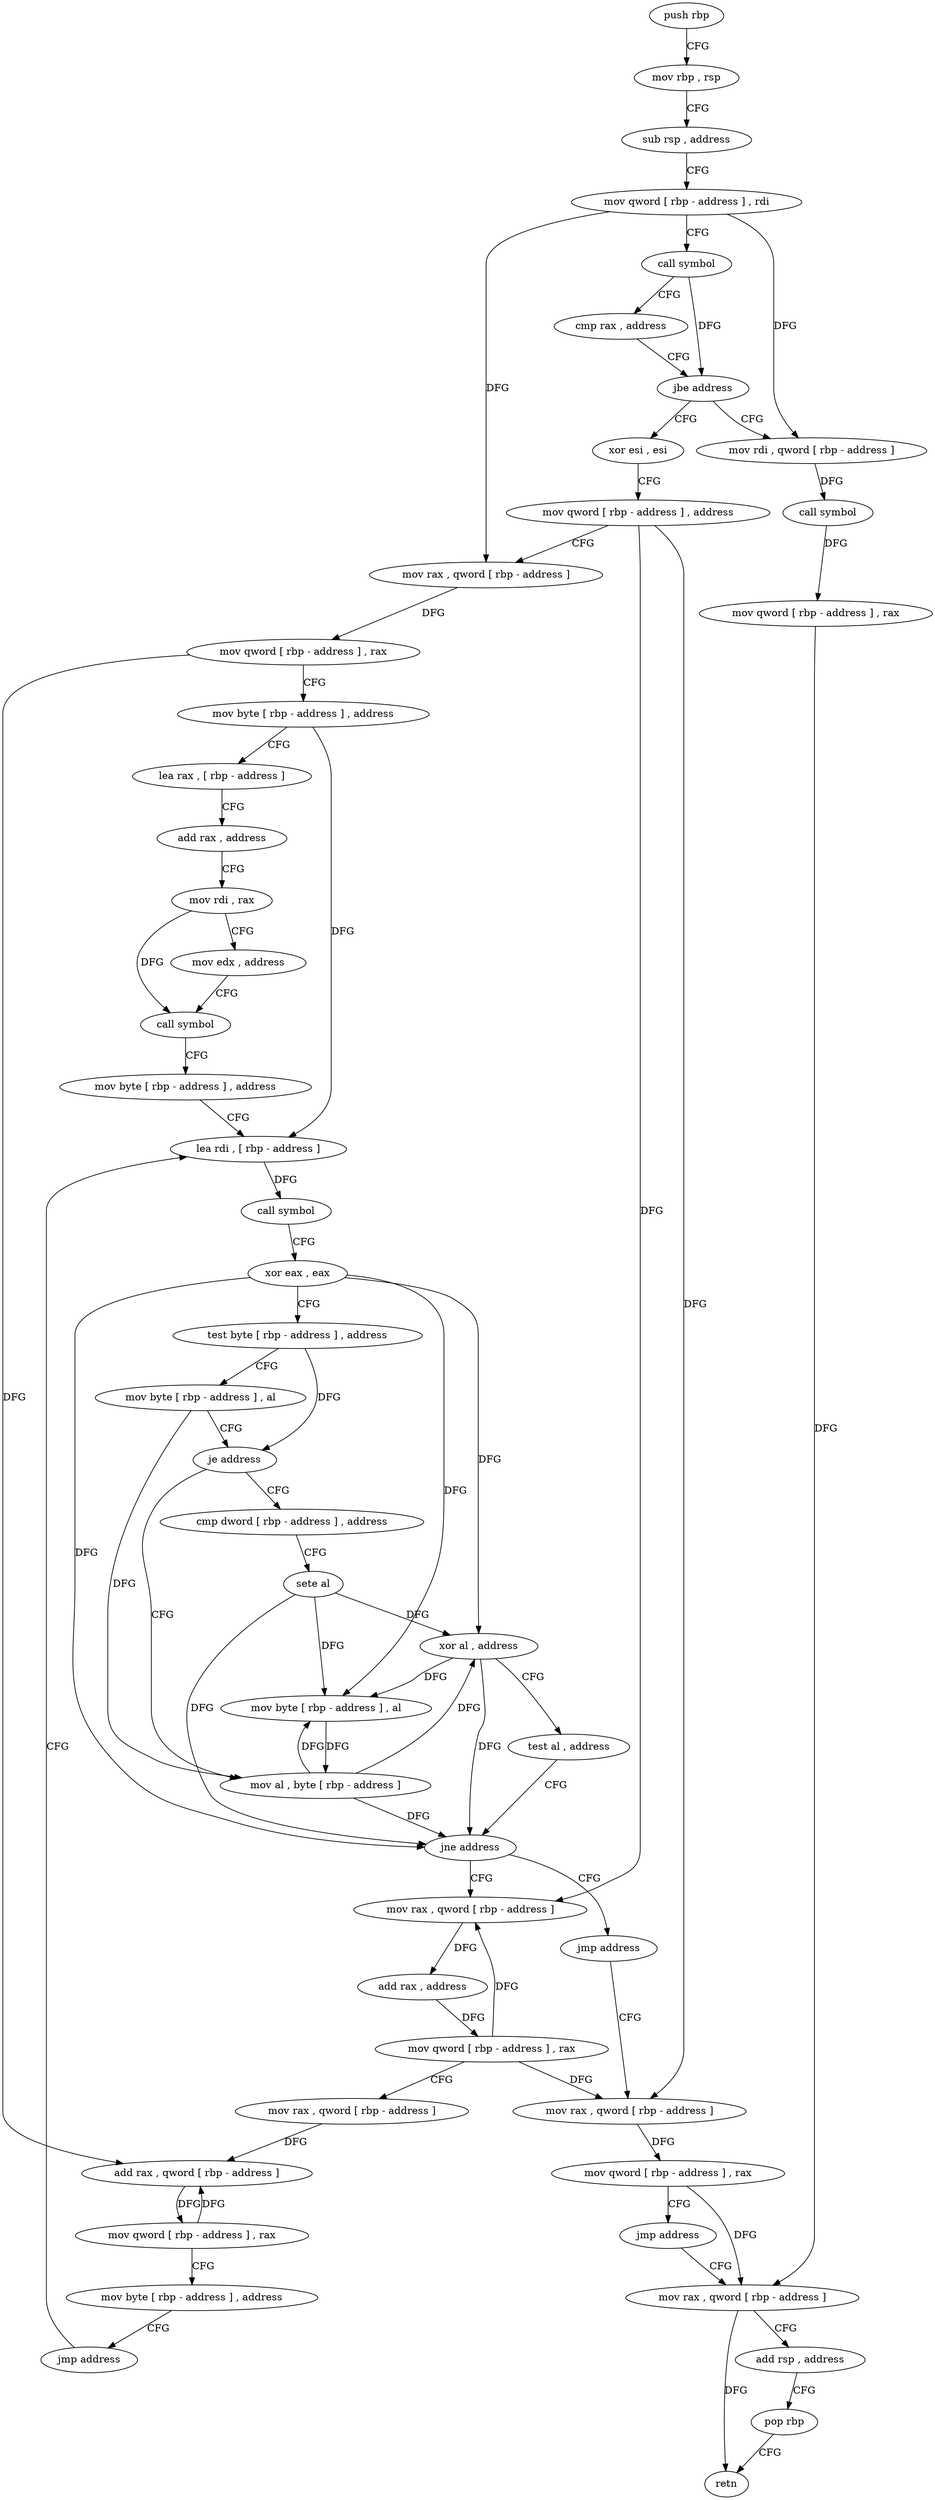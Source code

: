 digraph "func" {
"4276032" [label = "push rbp" ]
"4276033" [label = "mov rbp , rsp" ]
"4276036" [label = "sub rsp , address" ]
"4276040" [label = "mov qword [ rbp - address ] , rdi" ]
"4276044" [label = "call symbol" ]
"4276049" [label = "cmp rax , address" ]
"4276053" [label = "jbe address" ]
"4276208" [label = "mov rdi , qword [ rbp - address ]" ]
"4276059" [label = "xor esi , esi" ]
"4276212" [label = "call symbol" ]
"4276217" [label = "mov qword [ rbp - address ] , rax" ]
"4276221" [label = "mov rax , qword [ rbp - address ]" ]
"4276061" [label = "mov qword [ rbp - address ] , address" ]
"4276069" [label = "mov rax , qword [ rbp - address ]" ]
"4276073" [label = "mov qword [ rbp - address ] , rax" ]
"4276077" [label = "mov byte [ rbp - address ] , address" ]
"4276081" [label = "lea rax , [ rbp - address ]" ]
"4276085" [label = "add rax , address" ]
"4276091" [label = "mov rdi , rax" ]
"4276094" [label = "mov edx , address" ]
"4276099" [label = "call symbol" ]
"4276104" [label = "mov byte [ rbp - address ] , address" ]
"4276108" [label = "lea rdi , [ rbp - address ]" ]
"4276142" [label = "mov al , byte [ rbp - address ]" ]
"4276145" [label = "xor al , address" ]
"4276147" [label = "test al , address" ]
"4276149" [label = "jne address" ]
"4276160" [label = "mov rax , qword [ rbp - address ]" ]
"4276155" [label = "jmp address" ]
"4276132" [label = "cmp dword [ rbp - address ] , address" ]
"4276136" [label = "sete al" ]
"4276139" [label = "mov byte [ rbp - address ] , al" ]
"4276164" [label = "add rax , address" ]
"4276170" [label = "mov qword [ rbp - address ] , rax" ]
"4276174" [label = "mov rax , qword [ rbp - address ]" ]
"4276178" [label = "add rax , qword [ rbp - address ]" ]
"4276182" [label = "mov qword [ rbp - address ] , rax" ]
"4276186" [label = "mov byte [ rbp - address ] , address" ]
"4276190" [label = "jmp address" ]
"4276195" [label = "mov rax , qword [ rbp - address ]" ]
"4276112" [label = "call symbol" ]
"4276117" [label = "xor eax , eax" ]
"4276119" [label = "test byte [ rbp - address ] , address" ]
"4276123" [label = "mov byte [ rbp - address ] , al" ]
"4276126" [label = "je address" ]
"4276199" [label = "mov qword [ rbp - address ] , rax" ]
"4276203" [label = "jmp address" ]
"4276225" [label = "add rsp , address" ]
"4276229" [label = "pop rbp" ]
"4276230" [label = "retn" ]
"4276032" -> "4276033" [ label = "CFG" ]
"4276033" -> "4276036" [ label = "CFG" ]
"4276036" -> "4276040" [ label = "CFG" ]
"4276040" -> "4276044" [ label = "CFG" ]
"4276040" -> "4276208" [ label = "DFG" ]
"4276040" -> "4276069" [ label = "DFG" ]
"4276044" -> "4276049" [ label = "CFG" ]
"4276044" -> "4276053" [ label = "DFG" ]
"4276049" -> "4276053" [ label = "CFG" ]
"4276053" -> "4276208" [ label = "CFG" ]
"4276053" -> "4276059" [ label = "CFG" ]
"4276208" -> "4276212" [ label = "DFG" ]
"4276059" -> "4276061" [ label = "CFG" ]
"4276212" -> "4276217" [ label = "DFG" ]
"4276217" -> "4276221" [ label = "DFG" ]
"4276221" -> "4276225" [ label = "CFG" ]
"4276221" -> "4276230" [ label = "DFG" ]
"4276061" -> "4276069" [ label = "CFG" ]
"4276061" -> "4276160" [ label = "DFG" ]
"4276061" -> "4276195" [ label = "DFG" ]
"4276069" -> "4276073" [ label = "DFG" ]
"4276073" -> "4276077" [ label = "CFG" ]
"4276073" -> "4276178" [ label = "DFG" ]
"4276077" -> "4276081" [ label = "CFG" ]
"4276077" -> "4276108" [ label = "DFG" ]
"4276081" -> "4276085" [ label = "CFG" ]
"4276085" -> "4276091" [ label = "CFG" ]
"4276091" -> "4276094" [ label = "CFG" ]
"4276091" -> "4276099" [ label = "DFG" ]
"4276094" -> "4276099" [ label = "CFG" ]
"4276099" -> "4276104" [ label = "CFG" ]
"4276104" -> "4276108" [ label = "CFG" ]
"4276108" -> "4276112" [ label = "DFG" ]
"4276142" -> "4276145" [ label = "DFG" ]
"4276142" -> "4276149" [ label = "DFG" ]
"4276142" -> "4276139" [ label = "DFG" ]
"4276145" -> "4276147" [ label = "CFG" ]
"4276145" -> "4276149" [ label = "DFG" ]
"4276145" -> "4276139" [ label = "DFG" ]
"4276147" -> "4276149" [ label = "CFG" ]
"4276149" -> "4276160" [ label = "CFG" ]
"4276149" -> "4276155" [ label = "CFG" ]
"4276160" -> "4276164" [ label = "DFG" ]
"4276155" -> "4276195" [ label = "CFG" ]
"4276132" -> "4276136" [ label = "CFG" ]
"4276136" -> "4276139" [ label = "DFG" ]
"4276136" -> "4276145" [ label = "DFG" ]
"4276136" -> "4276149" [ label = "DFG" ]
"4276139" -> "4276142" [ label = "DFG" ]
"4276164" -> "4276170" [ label = "DFG" ]
"4276170" -> "4276174" [ label = "CFG" ]
"4276170" -> "4276160" [ label = "DFG" ]
"4276170" -> "4276195" [ label = "DFG" ]
"4276174" -> "4276178" [ label = "DFG" ]
"4276178" -> "4276182" [ label = "DFG" ]
"4276182" -> "4276186" [ label = "CFG" ]
"4276182" -> "4276178" [ label = "DFG" ]
"4276186" -> "4276190" [ label = "CFG" ]
"4276190" -> "4276108" [ label = "CFG" ]
"4276195" -> "4276199" [ label = "DFG" ]
"4276112" -> "4276117" [ label = "CFG" ]
"4276117" -> "4276119" [ label = "CFG" ]
"4276117" -> "4276145" [ label = "DFG" ]
"4276117" -> "4276149" [ label = "DFG" ]
"4276117" -> "4276139" [ label = "DFG" ]
"4276119" -> "4276123" [ label = "CFG" ]
"4276119" -> "4276126" [ label = "DFG" ]
"4276123" -> "4276126" [ label = "CFG" ]
"4276123" -> "4276142" [ label = "DFG" ]
"4276126" -> "4276142" [ label = "CFG" ]
"4276126" -> "4276132" [ label = "CFG" ]
"4276199" -> "4276203" [ label = "CFG" ]
"4276199" -> "4276221" [ label = "DFG" ]
"4276203" -> "4276221" [ label = "CFG" ]
"4276225" -> "4276229" [ label = "CFG" ]
"4276229" -> "4276230" [ label = "CFG" ]
}
